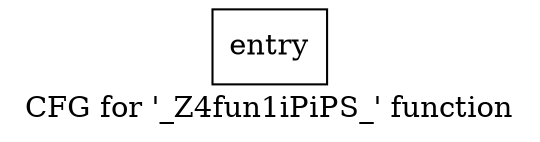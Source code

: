 digraph "CFG for '_Z4fun1iPiPS_' function" {
	label="CFG for '_Z4fun1iPiPS_' function";

	Node0x8dd6970 [shape=record,label="{entry}"];
}

